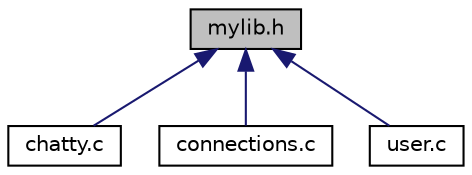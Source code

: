 digraph "mylib.h"
{
  edge [fontname="Helvetica",fontsize="10",labelfontname="Helvetica",labelfontsize="10"];
  node [fontname="Helvetica",fontsize="10",shape=record];
  Node1 [label="mylib.h",height=0.2,width=0.4,color="black", fillcolor="grey75", style="filled", fontcolor="black"];
  Node1 -> Node2 [dir="back",color="midnightblue",fontsize="10",style="solid"];
  Node2 [label="chatty.c",height=0.2,width=0.4,color="black", fillcolor="white", style="filled",URL="$chatty_8c.html",tooltip="File principale del server chatterbox. "];
  Node1 -> Node3 [dir="back",color="midnightblue",fontsize="10",style="solid"];
  Node3 [label="connections.c",height=0.2,width=0.4,color="black", fillcolor="white", style="filled",URL="$connections_8c.html",tooltip="contiene implementazione funzioni dichiarate in connections.h "];
  Node1 -> Node4 [dir="back",color="midnightblue",fontsize="10",style="solid"];
  Node4 [label="user.c",height=0.2,width=0.4,color="black", fillcolor="white", style="filled",URL="$user_8c.html",tooltip="Contiene implementazione funzioni dichiarate in user.h. "];
}
